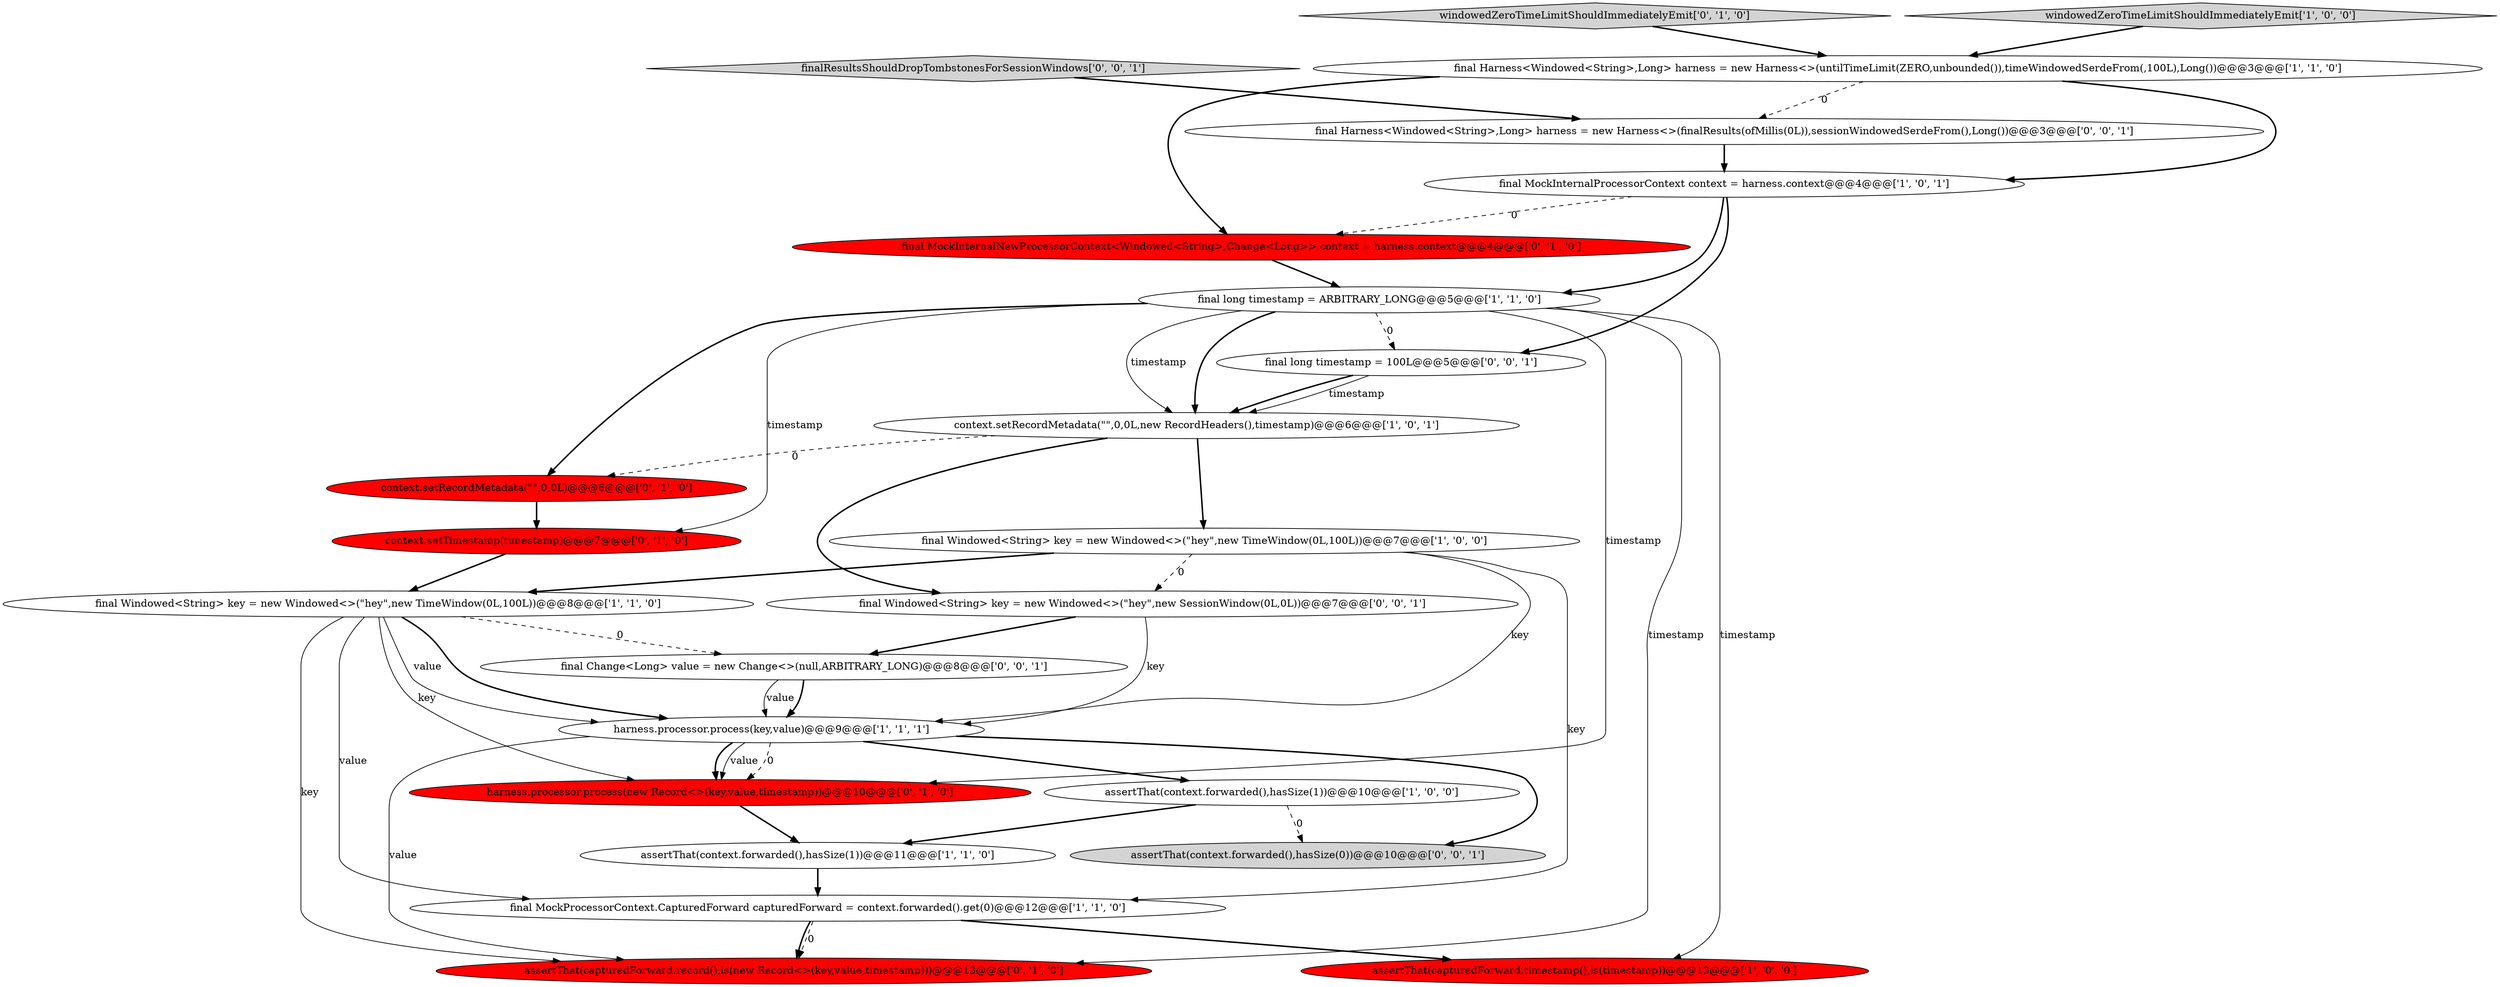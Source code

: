digraph {
8 [style = filled, label = "assertThat(context.forwarded(),hasSize(1))@@@11@@@['1', '1', '0']", fillcolor = white, shape = ellipse image = "AAA0AAABBB1BBB"];
4 [style = filled, label = "assertThat(context.forwarded(),hasSize(1))@@@10@@@['1', '0', '0']", fillcolor = white, shape = ellipse image = "AAA0AAABBB1BBB"];
0 [style = filled, label = "context.setRecordMetadata(\"\",0,0L,new RecordHeaders(),timestamp)@@@6@@@['1', '0', '1']", fillcolor = white, shape = ellipse image = "AAA0AAABBB1BBB"];
23 [style = filled, label = "final Windowed<String> key = new Windowed<>(\"hey\",new SessionWindow(0L,0L))@@@7@@@['0', '0', '1']", fillcolor = white, shape = ellipse image = "AAA0AAABBB3BBB"];
20 [style = filled, label = "finalResultsShouldDropTombstonesForSessionWindows['0', '0', '1']", fillcolor = lightgray, shape = diamond image = "AAA0AAABBB3BBB"];
21 [style = filled, label = "final long timestamp = 100L@@@5@@@['0', '0', '1']", fillcolor = white, shape = ellipse image = "AAA0AAABBB3BBB"];
6 [style = filled, label = "final Harness<Windowed<String>,Long> harness = new Harness<>(untilTimeLimit(ZERO,unbounded()),timeWindowedSerdeFrom(,100L),Long())@@@3@@@['1', '1', '0']", fillcolor = white, shape = ellipse image = "AAA0AAABBB1BBB"];
12 [style = filled, label = "context.setRecordMetadata(\"\",0,0L)@@@6@@@['0', '1', '0']", fillcolor = red, shape = ellipse image = "AAA1AAABBB2BBB"];
14 [style = filled, label = "windowedZeroTimeLimitShouldImmediatelyEmit['0', '1', '0']", fillcolor = lightgray, shape = diamond image = "AAA0AAABBB2BBB"];
16 [style = filled, label = "assertThat(capturedForward.record(),is(new Record<>(key,value,timestamp)))@@@13@@@['0', '1', '0']", fillcolor = red, shape = ellipse image = "AAA1AAABBB2BBB"];
9 [style = filled, label = "final Windowed<String> key = new Windowed<>(\"hey\",new TimeWindow(0L,100L))@@@7@@@['1', '0', '0']", fillcolor = white, shape = ellipse image = "AAA0AAABBB1BBB"];
17 [style = filled, label = "final MockInternalNewProcessorContext<Windowed<String>,Change<Long>> context = harness.context@@@4@@@['0', '1', '0']", fillcolor = red, shape = ellipse image = "AAA1AAABBB2BBB"];
5 [style = filled, label = "final MockProcessorContext.CapturedForward capturedForward = context.forwarded().get(0)@@@12@@@['1', '1', '0']", fillcolor = white, shape = ellipse image = "AAA0AAABBB1BBB"];
1 [style = filled, label = "harness.processor.process(key,value)@@@9@@@['1', '1', '1']", fillcolor = white, shape = ellipse image = "AAA0AAABBB1BBB"];
2 [style = filled, label = "windowedZeroTimeLimitShouldImmediatelyEmit['1', '0', '0']", fillcolor = lightgray, shape = diamond image = "AAA0AAABBB1BBB"];
11 [style = filled, label = "assertThat(capturedForward.timestamp(),is(timestamp))@@@13@@@['1', '0', '0']", fillcolor = red, shape = ellipse image = "AAA1AAABBB1BBB"];
7 [style = filled, label = "final long timestamp = ARBITRARY_LONG@@@5@@@['1', '1', '0']", fillcolor = white, shape = ellipse image = "AAA0AAABBB1BBB"];
18 [style = filled, label = "final Harness<Windowed<String>,Long> harness = new Harness<>(finalResults(ofMillis(0L)),sessionWindowedSerdeFrom(),Long())@@@3@@@['0', '0', '1']", fillcolor = white, shape = ellipse image = "AAA0AAABBB3BBB"];
3 [style = filled, label = "final Windowed<String> key = new Windowed<>(\"hey\",new TimeWindow(0L,100L))@@@8@@@['1', '1', '0']", fillcolor = white, shape = ellipse image = "AAA0AAABBB1BBB"];
19 [style = filled, label = "final Change<Long> value = new Change<>(null,ARBITRARY_LONG)@@@8@@@['0', '0', '1']", fillcolor = white, shape = ellipse image = "AAA0AAABBB3BBB"];
22 [style = filled, label = "assertThat(context.forwarded(),hasSize(0))@@@10@@@['0', '0', '1']", fillcolor = lightgray, shape = ellipse image = "AAA0AAABBB3BBB"];
15 [style = filled, label = "harness.processor.process(new Record<>(key,value,timestamp))@@@10@@@['0', '1', '0']", fillcolor = red, shape = ellipse image = "AAA1AAABBB2BBB"];
10 [style = filled, label = "final MockInternalProcessorContext context = harness.context@@@4@@@['1', '0', '1']", fillcolor = white, shape = ellipse image = "AAA0AAABBB1BBB"];
13 [style = filled, label = "context.setTimestamp(timestamp)@@@7@@@['0', '1', '0']", fillcolor = red, shape = ellipse image = "AAA1AAABBB2BBB"];
6->17 [style = bold, label=""];
1->4 [style = bold, label=""];
0->9 [style = bold, label=""];
9->5 [style = solid, label="key"];
7->21 [style = dashed, label="0"];
1->16 [style = solid, label="value"];
3->1 [style = bold, label=""];
21->0 [style = bold, label=""];
7->12 [style = bold, label=""];
2->6 [style = bold, label=""];
7->16 [style = solid, label="timestamp"];
1->15 [style = dashed, label="0"];
9->1 [style = solid, label="key"];
1->15 [style = bold, label=""];
3->1 [style = solid, label="value"];
7->0 [style = solid, label="timestamp"];
7->0 [style = bold, label=""];
10->21 [style = bold, label=""];
4->22 [style = dashed, label="0"];
0->12 [style = dashed, label="0"];
10->7 [style = bold, label=""];
9->23 [style = dashed, label="0"];
6->18 [style = dashed, label="0"];
1->22 [style = bold, label=""];
3->19 [style = dashed, label="0"];
17->7 [style = bold, label=""];
5->16 [style = bold, label=""];
20->18 [style = bold, label=""];
12->13 [style = bold, label=""];
23->1 [style = solid, label="key"];
19->1 [style = bold, label=""];
5->16 [style = dashed, label="0"];
19->1 [style = solid, label="value"];
0->23 [style = bold, label=""];
8->5 [style = bold, label=""];
13->3 [style = bold, label=""];
18->10 [style = bold, label=""];
7->15 [style = solid, label="timestamp"];
6->10 [style = bold, label=""];
23->19 [style = bold, label=""];
10->17 [style = dashed, label="0"];
9->3 [style = bold, label=""];
4->8 [style = bold, label=""];
5->11 [style = bold, label=""];
3->5 [style = solid, label="value"];
1->15 [style = solid, label="value"];
7->11 [style = solid, label="timestamp"];
21->0 [style = solid, label="timestamp"];
7->13 [style = solid, label="timestamp"];
15->8 [style = bold, label=""];
14->6 [style = bold, label=""];
3->15 [style = solid, label="key"];
3->16 [style = solid, label="key"];
}
